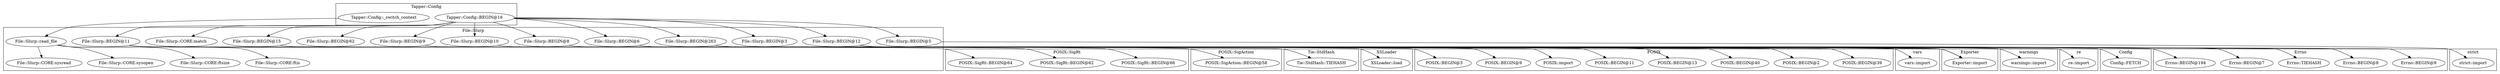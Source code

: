 digraph {
graph [overlap=false]
subgraph cluster_Config {
	label="Config";
	"Config::FETCH";
}
subgraph cluster_POSIX_SigRt {
	label="POSIX::SigRt";
	"POSIX::SigRt::BEGIN@66";
	"POSIX::SigRt::BEGIN@62";
	"POSIX::SigRt::BEGIN@64";
}
subgraph cluster_re {
	label="re";
	"re::import";
}
subgraph cluster_POSIX_SigAction {
	label="POSIX::SigAction";
	"POSIX::SigAction::BEGIN@58";
}
subgraph cluster_Tie_StdHash {
	label="Tie::StdHash";
	"Tie::StdHash::TIEHASH";
}
subgraph cluster_Errno {
	label="Errno";
	"Errno::BEGIN@9";
	"Errno::BEGIN@8";
	"Errno::TIEHASH";
	"Errno::BEGIN@7";
	"Errno::BEGIN@194";
}
subgraph cluster_Exporter {
	label="Exporter";
	"Exporter::import";
}
subgraph cluster_File_Slurp {
	label="File::Slurp";
	"File::Slurp::BEGIN@11";
	"File::Slurp::BEGIN@15";
	"File::Slurp::CORE:sysread";
	"File::Slurp::BEGIN@3";
	"File::Slurp::BEGIN@9";
	"File::Slurp::BEGIN@6";
	"File::Slurp::BEGIN@263";
	"File::Slurp::CORE:sysopen";
	"File::Slurp::BEGIN@8";
	"File::Slurp::BEGIN@12";
	"File::Slurp::BEGIN@62";
	"File::Slurp::BEGIN@5";
	"File::Slurp::CORE:match";
	"File::Slurp::read_file";
	"File::Slurp::CORE:ftsize";
	"File::Slurp::CORE:ftis";
	"File::Slurp::BEGIN@10";
}
subgraph cluster_warnings {
	label="warnings";
	"warnings::import";
}
subgraph cluster_vars {
	label="vars";
	"vars::import";
}
subgraph cluster_XSLoader {
	label="XSLoader";
	"XSLoader::load";
}
subgraph cluster_Tapper_Config {
	label="Tapper::Config";
	"Tapper::Config::BEGIN@16";
	"Tapper::Config::_switch_context";
}
subgraph cluster_strict {
	label="strict";
	"strict::import";
}
subgraph cluster_POSIX {
	label="POSIX";
	"POSIX::BEGIN@39";
	"POSIX::BEGIN@2";
	"POSIX::BEGIN@40";
	"POSIX::BEGIN@13";
	"POSIX::BEGIN@11";
	"POSIX::import";
	"POSIX::BEGIN@9";
	"POSIX::BEGIN@3";
}
"File::Slurp::BEGIN@12" -> "Errno::BEGIN@8";
"File::Slurp::BEGIN@9" -> "Exporter::import";
"File::Slurp::BEGIN@10" -> "Exporter::import";
"File::Slurp::BEGIN@12" -> "Exporter::import";
"File::Slurp::BEGIN@8" -> "Exporter::import";
"File::Slurp::read_file" -> "File::Slurp::CORE:ftis";
"File::Slurp::BEGIN@12" -> "Errno::BEGIN@7";
"File::Slurp::BEGIN@11" -> "POSIX::BEGIN@11";
"Tapper::Config::BEGIN@16" -> "File::Slurp::BEGIN@9";
"File::Slurp::BEGIN@11" -> "POSIX::BEGIN@9";
"File::Slurp::BEGIN@11" -> "POSIX::SigRt::BEGIN@64";
"File::Slurp::BEGIN@11" -> "POSIX::BEGIN@39";
"Tapper::Config::BEGIN@16" -> "File::Slurp::BEGIN@5";
"Tapper::Config::BEGIN@16" -> "File::Slurp::BEGIN@10";
"File::Slurp::read_file" -> "File::Slurp::CORE:sysread";
"File::Slurp::BEGIN@6" -> "warnings::import";
"Tapper::Config::BEGIN@16" -> "File::Slurp::BEGIN@62";
"File::Slurp::BEGIN@15" -> "vars::import";
"File::Slurp::BEGIN@11" -> "POSIX::SigRt::BEGIN@62";
"Tapper::Config::BEGIN@16" -> "File::Slurp::BEGIN@12";
"File::Slurp::BEGIN@12" -> "Config::FETCH";
"File::Slurp::BEGIN@5" -> "strict::import";
"Tapper::Config::BEGIN@16" -> "File::Slurp::BEGIN@15";
"File::Slurp::BEGIN@11" -> "POSIX::SigRt::BEGIN@66";
"File::Slurp::BEGIN@11" -> "Tie::StdHash::TIEHASH";
"File::Slurp::BEGIN@11" -> "POSIX::SigAction::BEGIN@58";
"File::Slurp::read_file" -> "File::Slurp::CORE:sysopen";
"Tapper::Config::BEGIN@16" -> "File::Slurp::BEGIN@8";
"File::Slurp::BEGIN@11" -> "POSIX::BEGIN@2";
"Tapper::Config::BEGIN@16" -> "File::Slurp::BEGIN@11";
"File::Slurp::BEGIN@11" -> "XSLoader::load";
"File::Slurp::BEGIN@12" -> "Errno::BEGIN@194";
"File::Slurp::BEGIN@12" -> "Errno::BEGIN@9";
"Tapper::Config::_switch_context" -> "File::Slurp::read_file";
"File::Slurp::read_file" -> "File::Slurp::CORE:ftsize";
"Tapper::Config::BEGIN@16" -> "File::Slurp::BEGIN@263";
"File::Slurp::BEGIN@12" -> "Errno::TIEHASH";
"File::Slurp::BEGIN@11" -> "POSIX::BEGIN@3";
"File::Slurp::BEGIN@263" -> "re::import";
"Tapper::Config::BEGIN@16" -> "File::Slurp::BEGIN@6";
"File::Slurp::BEGIN@11" -> "POSIX::import";
"File::Slurp::BEGIN@11" -> "POSIX::BEGIN@13";
"Tapper::Config::BEGIN@16" -> "File::Slurp::BEGIN@3";
"Tapper::Config::BEGIN@16" -> "File::Slurp::CORE:match";
"File::Slurp::BEGIN@11" -> "POSIX::BEGIN@40";
}
